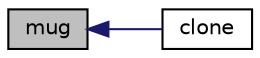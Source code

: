 digraph "mug"
{
  bgcolor="transparent";
  edge [fontname="Helvetica",fontsize="10",labelfontname="Helvetica",labelfontsize="10"];
  node [fontname="Helvetica",fontsize="10",shape=record];
  rankdir="LR";
  Node116 [label="mug",height=0.2,width=0.4,color="black", fillcolor="grey75", style="filled", fontcolor="black"];
  Node116 -> Node117 [dir="back",color="midnightblue",fontsize="10",style="solid",fontname="Helvetica"];
  Node117 [label="clone",height=0.2,width=0.4,color="black",URL="$a31205.html#af022e70d5b5476192357f6bf43a14f37",tooltip="Construct and return clone. "];
}
